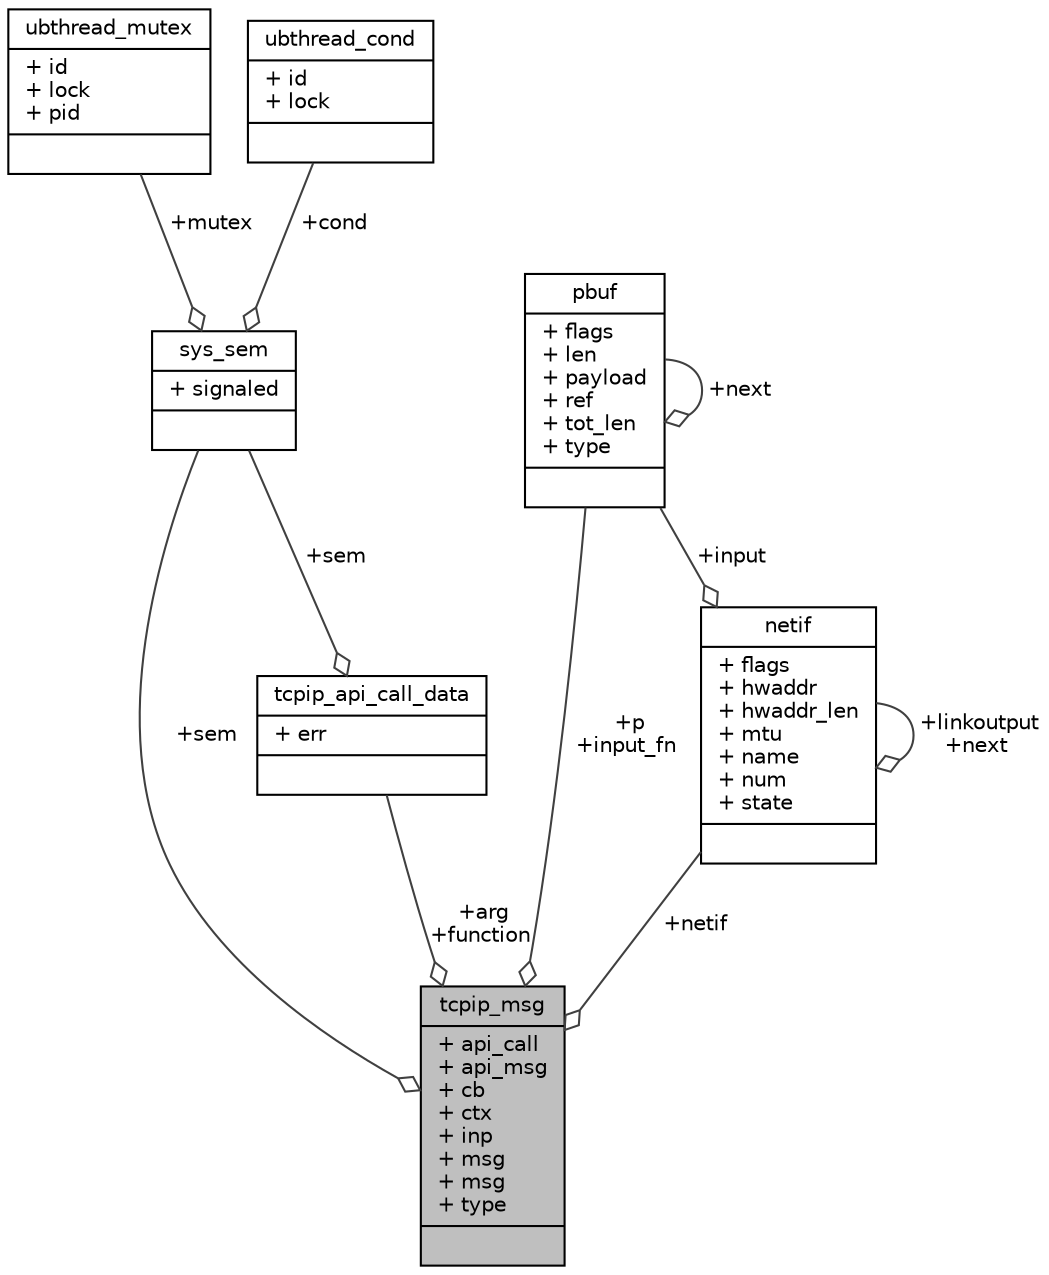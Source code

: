 digraph "tcpip_msg"
{
 // LATEX_PDF_SIZE
  edge [fontname="Helvetica",fontsize="10",labelfontname="Helvetica",labelfontsize="10"];
  node [fontname="Helvetica",fontsize="10",shape=record];
  Node1 [label="{tcpip_msg\n|+ api_call\l+ api_msg\l+ cb\l+ ctx\l+ inp\l+ msg\l+ msg\l+ type\l|}",height=0.2,width=0.4,color="black", fillcolor="grey75", style="filled", fontcolor="black",tooltip=" "];
  Node2 -> Node1 [color="grey25",fontsize="10",style="solid",label=" +arg\n+function" ,arrowhead="odiamond",fontname="Helvetica"];
  Node2 [label="{tcpip_api_call_data\n|+ err\l|}",height=0.2,width=0.4,color="black", fillcolor="white", style="filled",URL="$structtcpip__api__call__data.html",tooltip=" "];
  Node3 -> Node2 [color="grey25",fontsize="10",style="solid",label=" +sem" ,arrowhead="odiamond",fontname="Helvetica"];
  Node3 [label="{sys_sem\n|+ signaled\l|}",height=0.2,width=0.4,color="black", fillcolor="white", style="filled",URL="$structsys__sem.html",tooltip=" "];
  Node4 -> Node3 [color="grey25",fontsize="10",style="solid",label=" +mutex" ,arrowhead="odiamond",fontname="Helvetica"];
  Node4 [label="{ubthread_mutex\n|+ id\l+ lock\l+ pid\l|}",height=0.2,width=0.4,color="black", fillcolor="white", style="filled",URL="$structubthread__mutex.html",tooltip=" "];
  Node5 -> Node3 [color="grey25",fontsize="10",style="solid",label=" +cond" ,arrowhead="odiamond",fontname="Helvetica"];
  Node5 [label="{ubthread_cond\n|+ id\l+ lock\l|}",height=0.2,width=0.4,color="black", fillcolor="white", style="filled",URL="$structubthread__cond.html",tooltip=" "];
  Node6 -> Node1 [color="grey25",fontsize="10",style="solid",label=" +netif" ,arrowhead="odiamond",fontname="Helvetica"];
  Node6 [label="{netif\n|+ flags\l+ hwaddr\l+ hwaddr_len\l+ mtu\l+ name\l+ num\l+ state\l|}",height=0.2,width=0.4,color="black", fillcolor="white", style="filled",URL="$structnetif.html",tooltip=" "];
  Node6 -> Node6 [color="grey25",fontsize="10",style="solid",label=" +linkoutput\n+next" ,arrowhead="odiamond",fontname="Helvetica"];
  Node7 -> Node6 [color="grey25",fontsize="10",style="solid",label=" +input" ,arrowhead="odiamond",fontname="Helvetica"];
  Node7 [label="{pbuf\n|+ flags\l+ len\l+ payload\l+ ref\l+ tot_len\l+ type\l|}",height=0.2,width=0.4,color="black", fillcolor="white", style="filled",URL="$structpbuf.html",tooltip=" "];
  Node7 -> Node7 [color="grey25",fontsize="10",style="solid",label=" +next" ,arrowhead="odiamond",fontname="Helvetica"];
  Node7 -> Node1 [color="grey25",fontsize="10",style="solid",label=" +p\n+input_fn" ,arrowhead="odiamond",fontname="Helvetica"];
  Node3 -> Node1 [color="grey25",fontsize="10",style="solid",label=" +sem" ,arrowhead="odiamond",fontname="Helvetica"];
}
